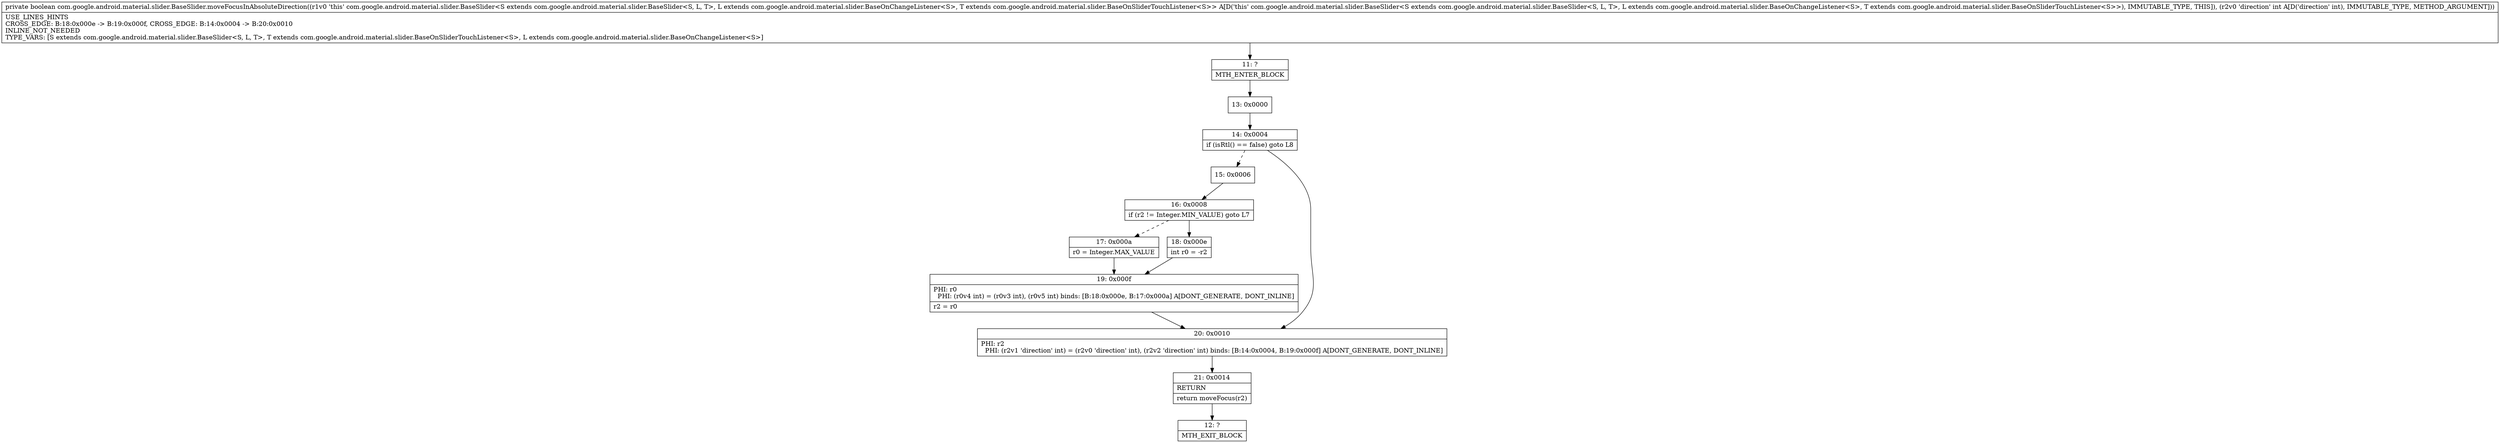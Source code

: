 digraph "CFG forcom.google.android.material.slider.BaseSlider.moveFocusInAbsoluteDirection(I)Z" {
Node_11 [shape=record,label="{11\:\ ?|MTH_ENTER_BLOCK\l}"];
Node_13 [shape=record,label="{13\:\ 0x0000}"];
Node_14 [shape=record,label="{14\:\ 0x0004|if (isRtl() == false) goto L8\l}"];
Node_15 [shape=record,label="{15\:\ 0x0006}"];
Node_16 [shape=record,label="{16\:\ 0x0008|if (r2 != Integer.MIN_VALUE) goto L7\l}"];
Node_17 [shape=record,label="{17\:\ 0x000a|r0 = Integer.MAX_VALUE\l}"];
Node_19 [shape=record,label="{19\:\ 0x000f|PHI: r0 \l  PHI: (r0v4 int) = (r0v3 int), (r0v5 int) binds: [B:18:0x000e, B:17:0x000a] A[DONT_GENERATE, DONT_INLINE]\l|r2 = r0\l}"];
Node_18 [shape=record,label="{18\:\ 0x000e|int r0 = \-r2\l}"];
Node_20 [shape=record,label="{20\:\ 0x0010|PHI: r2 \l  PHI: (r2v1 'direction' int) = (r2v0 'direction' int), (r2v2 'direction' int) binds: [B:14:0x0004, B:19:0x000f] A[DONT_GENERATE, DONT_INLINE]\l}"];
Node_21 [shape=record,label="{21\:\ 0x0014|RETURN\l|return moveFocus(r2)\l}"];
Node_12 [shape=record,label="{12\:\ ?|MTH_EXIT_BLOCK\l}"];
MethodNode[shape=record,label="{private boolean com.google.android.material.slider.BaseSlider.moveFocusInAbsoluteDirection((r1v0 'this' com.google.android.material.slider.BaseSlider\<S extends com.google.android.material.slider.BaseSlider\<S, L, T\>, L extends com.google.android.material.slider.BaseOnChangeListener\<S\>, T extends com.google.android.material.slider.BaseOnSliderTouchListener\<S\>\> A[D('this' com.google.android.material.slider.BaseSlider\<S extends com.google.android.material.slider.BaseSlider\<S, L, T\>, L extends com.google.android.material.slider.BaseOnChangeListener\<S\>, T extends com.google.android.material.slider.BaseOnSliderTouchListener\<S\>\>), IMMUTABLE_TYPE, THIS]), (r2v0 'direction' int A[D('direction' int), IMMUTABLE_TYPE, METHOD_ARGUMENT]))  | USE_LINES_HINTS\lCROSS_EDGE: B:18:0x000e \-\> B:19:0x000f, CROSS_EDGE: B:14:0x0004 \-\> B:20:0x0010\lINLINE_NOT_NEEDED\lTYPE_VARS: [S extends com.google.android.material.slider.BaseSlider\<S, L, T\>, T extends com.google.android.material.slider.BaseOnSliderTouchListener\<S\>, L extends com.google.android.material.slider.BaseOnChangeListener\<S\>]\l}"];
MethodNode -> Node_11;Node_11 -> Node_13;
Node_13 -> Node_14;
Node_14 -> Node_15[style=dashed];
Node_14 -> Node_20;
Node_15 -> Node_16;
Node_16 -> Node_17[style=dashed];
Node_16 -> Node_18;
Node_17 -> Node_19;
Node_19 -> Node_20;
Node_18 -> Node_19;
Node_20 -> Node_21;
Node_21 -> Node_12;
}

